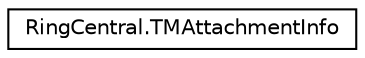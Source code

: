 digraph "Graphical Class Hierarchy"
{
 // LATEX_PDF_SIZE
  edge [fontname="Helvetica",fontsize="10",labelfontname="Helvetica",labelfontsize="10"];
  node [fontname="Helvetica",fontsize="10",shape=record];
  rankdir="LR";
  Node0 [label="RingCentral.TMAttachmentInfo",height=0.2,width=0.4,color="black", fillcolor="white", style="filled",URL="$classRingCentral_1_1TMAttachmentInfo.html",tooltip=" "];
}
